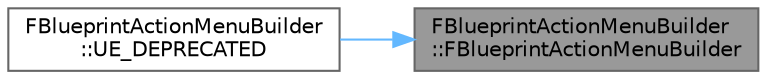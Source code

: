 digraph "FBlueprintActionMenuBuilder::FBlueprintActionMenuBuilder"
{
 // INTERACTIVE_SVG=YES
 // LATEX_PDF_SIZE
  bgcolor="transparent";
  edge [fontname=Helvetica,fontsize=10,labelfontname=Helvetica,labelfontsize=10];
  node [fontname=Helvetica,fontsize=10,shape=box,height=0.2,width=0.4];
  rankdir="RL";
  Node1 [id="Node000001",label="FBlueprintActionMenuBuilder\l::FBlueprintActionMenuBuilder",height=0.2,width=0.4,color="gray40", fillcolor="grey60", style="filled", fontcolor="black",tooltip="Default constructor."];
  Node1 -> Node2 [id="edge1_Node000001_Node000002",dir="back",color="steelblue1",style="solid",tooltip=" "];
  Node2 [id="Node000002",label="FBlueprintActionMenuBuilder\l::UE_DEPRECATED",height=0.2,width=0.4,color="grey40", fillcolor="white", style="filled",URL="$d6/d0a/structFBlueprintActionMenuBuilder.html#a88dc59fb51de73934a72c143ca1e7d9a",tooltip=" "];
}

